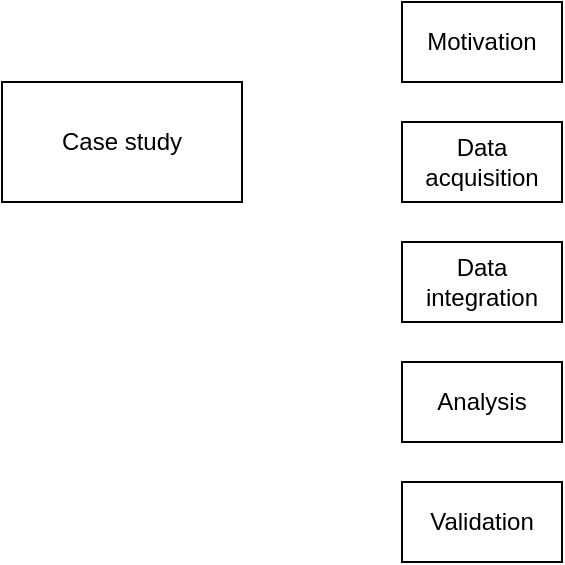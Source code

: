 <mxfile>
    <diagram id="ZhhOqbk-9w2e1NFWZ2Iq" name="Page-1">
        <mxGraphModel dx="1621" dy="516" grid="1" gridSize="10" guides="1" tooltips="1" connect="1" arrows="1" fold="1" page="1" pageScale="1" pageWidth="850" pageHeight="1100" math="0" shadow="0">
            <root>
                <mxCell id="0"/>
                <mxCell id="1" parent="0"/>
                <mxCell id="2" value="Case study" style="rounded=0;whiteSpace=wrap;html=1;" vertex="1" parent="1">
                    <mxGeometry x="80" y="160" width="120" height="60" as="geometry"/>
                </mxCell>
                <mxCell id="4" value="Motivation" style="rounded=0;whiteSpace=wrap;html=1;verticalAlign=middle;" vertex="1" parent="1">
                    <mxGeometry x="280" y="120" width="80" height="40" as="geometry"/>
                </mxCell>
                <mxCell id="5" value="Data acquisition" style="rounded=0;whiteSpace=wrap;html=1;verticalAlign=middle;" vertex="1" parent="1">
                    <mxGeometry x="280" y="180" width="80" height="40" as="geometry"/>
                </mxCell>
                <mxCell id="6" value="Data integration" style="rounded=0;whiteSpace=wrap;html=1;verticalAlign=middle;" vertex="1" parent="1">
                    <mxGeometry x="280" y="240" width="80" height="40" as="geometry"/>
                </mxCell>
                <mxCell id="7" value="Analysis" style="rounded=0;whiteSpace=wrap;html=1;verticalAlign=middle;" vertex="1" parent="1">
                    <mxGeometry x="280" y="300" width="80" height="40" as="geometry"/>
                </mxCell>
                <mxCell id="8" value="Validation" style="rounded=0;whiteSpace=wrap;html=1;verticalAlign=middle;" vertex="1" parent="1">
                    <mxGeometry x="280" y="360" width="80" height="40" as="geometry"/>
                </mxCell>
            </root>
        </mxGraphModel>
    </diagram>
</mxfile>
